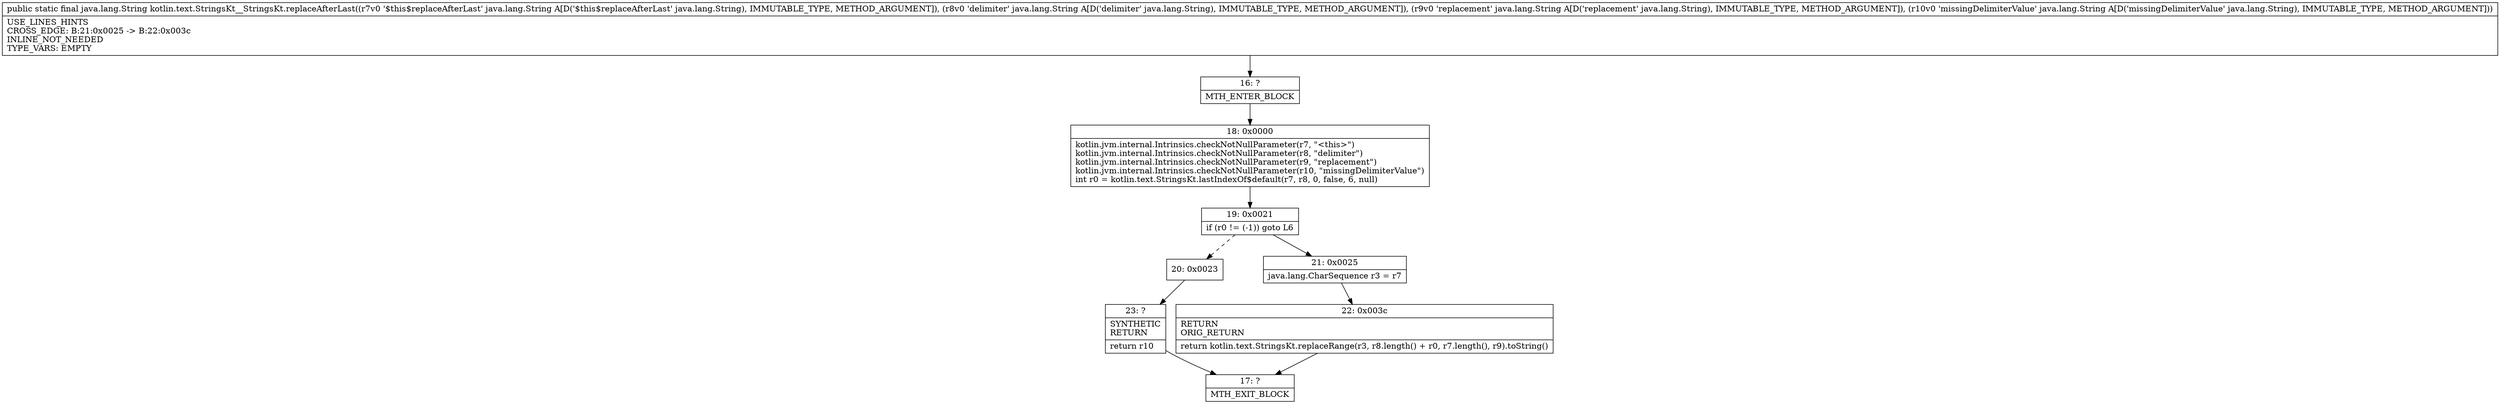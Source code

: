 digraph "CFG forkotlin.text.StringsKt__StringsKt.replaceAfterLast(Ljava\/lang\/String;Ljava\/lang\/String;Ljava\/lang\/String;Ljava\/lang\/String;)Ljava\/lang\/String;" {
Node_16 [shape=record,label="{16\:\ ?|MTH_ENTER_BLOCK\l}"];
Node_18 [shape=record,label="{18\:\ 0x0000|kotlin.jvm.internal.Intrinsics.checkNotNullParameter(r7, \"\<this\>\")\lkotlin.jvm.internal.Intrinsics.checkNotNullParameter(r8, \"delimiter\")\lkotlin.jvm.internal.Intrinsics.checkNotNullParameter(r9, \"replacement\")\lkotlin.jvm.internal.Intrinsics.checkNotNullParameter(r10, \"missingDelimiterValue\")\lint r0 = kotlin.text.StringsKt.lastIndexOf$default(r7, r8, 0, false, 6, null)\l}"];
Node_19 [shape=record,label="{19\:\ 0x0021|if (r0 != (\-1)) goto L6\l}"];
Node_20 [shape=record,label="{20\:\ 0x0023}"];
Node_23 [shape=record,label="{23\:\ ?|SYNTHETIC\lRETURN\l|return r10\l}"];
Node_17 [shape=record,label="{17\:\ ?|MTH_EXIT_BLOCK\l}"];
Node_21 [shape=record,label="{21\:\ 0x0025|java.lang.CharSequence r3 = r7\l}"];
Node_22 [shape=record,label="{22\:\ 0x003c|RETURN\lORIG_RETURN\l|return kotlin.text.StringsKt.replaceRange(r3, r8.length() + r0, r7.length(), r9).toString()\l}"];
MethodNode[shape=record,label="{public static final java.lang.String kotlin.text.StringsKt__StringsKt.replaceAfterLast((r7v0 '$this$replaceAfterLast' java.lang.String A[D('$this$replaceAfterLast' java.lang.String), IMMUTABLE_TYPE, METHOD_ARGUMENT]), (r8v0 'delimiter' java.lang.String A[D('delimiter' java.lang.String), IMMUTABLE_TYPE, METHOD_ARGUMENT]), (r9v0 'replacement' java.lang.String A[D('replacement' java.lang.String), IMMUTABLE_TYPE, METHOD_ARGUMENT]), (r10v0 'missingDelimiterValue' java.lang.String A[D('missingDelimiterValue' java.lang.String), IMMUTABLE_TYPE, METHOD_ARGUMENT]))  | USE_LINES_HINTS\lCROSS_EDGE: B:21:0x0025 \-\> B:22:0x003c\lINLINE_NOT_NEEDED\lTYPE_VARS: EMPTY\l}"];
MethodNode -> Node_16;Node_16 -> Node_18;
Node_18 -> Node_19;
Node_19 -> Node_20[style=dashed];
Node_19 -> Node_21;
Node_20 -> Node_23;
Node_23 -> Node_17;
Node_21 -> Node_22;
Node_22 -> Node_17;
}

